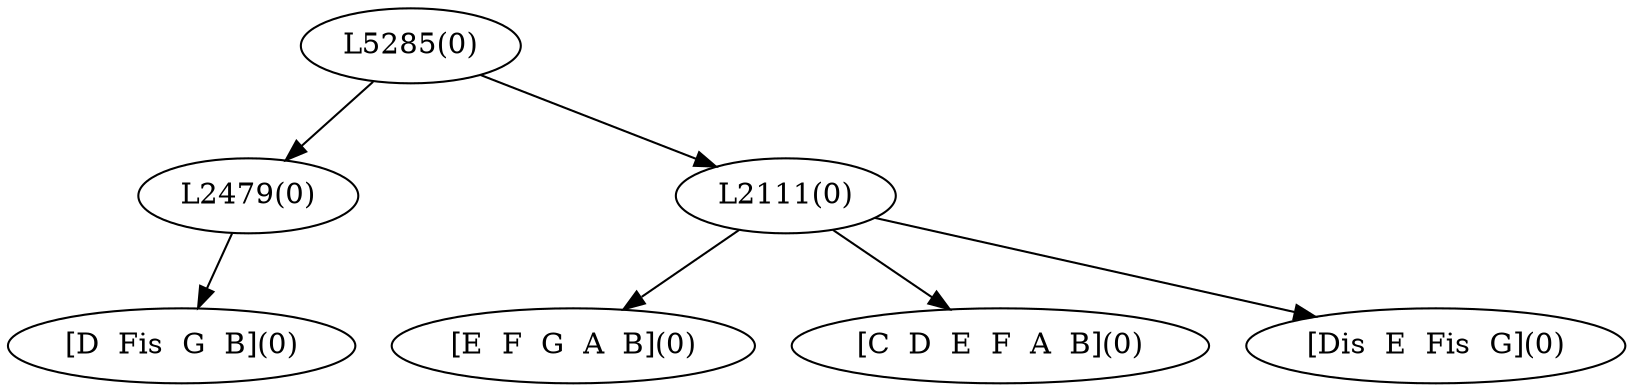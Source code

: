 digraph sample{
"L2479(0)"->"[D  Fis  G  B](0)"
"L2111(0)"->"[E  F  G  A  B](0)"
"L2111(0)"->"[C  D  E  F  A  B](0)"
"L2111(0)"->"[Dis  E  Fis  G](0)"
"L5285(0)"->"L2479(0)"
"L5285(0)"->"L2111(0)"
{rank = min; "L5285(0)"}
{rank = same; "L2479(0)"; "L2111(0)";}
{rank = max; "[C  D  E  F  A  B](0)"; "[D  Fis  G  B](0)"; "[Dis  E  Fis  G](0)"; "[E  F  G  A  B](0)";}
}